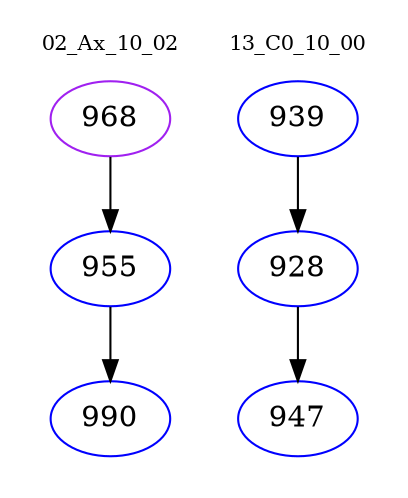 digraph{
subgraph cluster_0 {
color = white
label = "02_Ax_10_02";
fontsize=10;
T0_968 [label="968", color="purple"]
T0_968 -> T0_955 [color="black"]
T0_955 [label="955", color="blue"]
T0_955 -> T0_990 [color="black"]
T0_990 [label="990", color="blue"]
}
subgraph cluster_1 {
color = white
label = "13_C0_10_00";
fontsize=10;
T1_939 [label="939", color="blue"]
T1_939 -> T1_928 [color="black"]
T1_928 [label="928", color="blue"]
T1_928 -> T1_947 [color="black"]
T1_947 [label="947", color="blue"]
}
}
